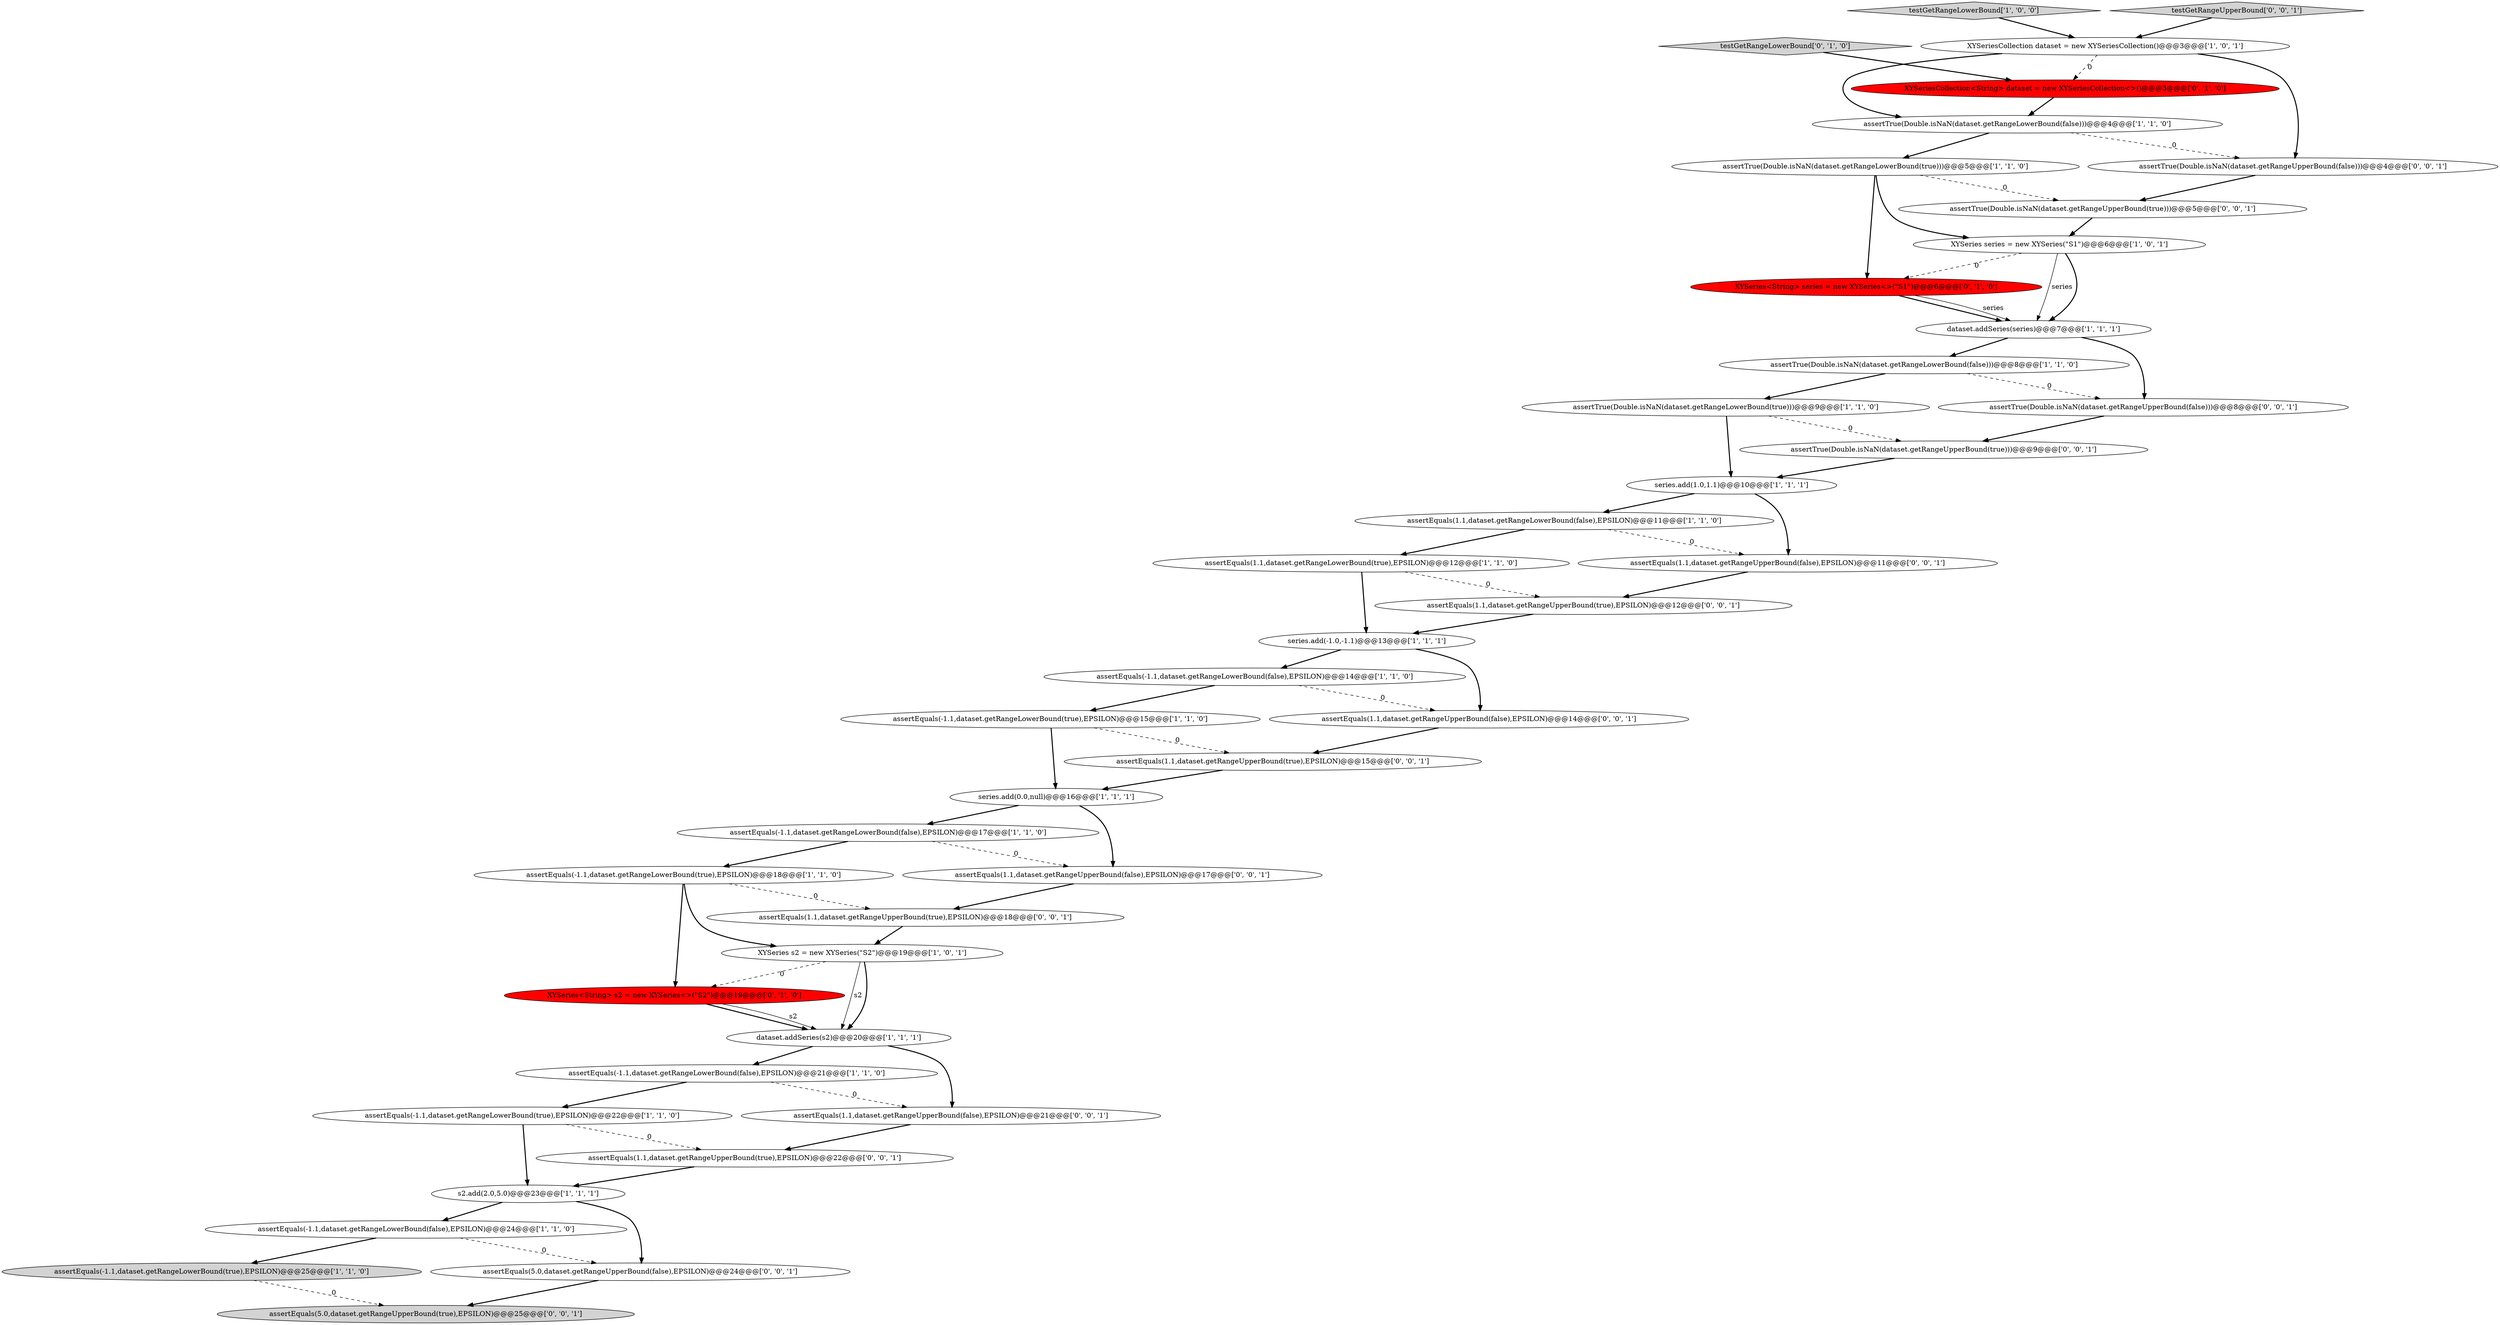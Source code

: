 digraph {
34 [style = filled, label = "assertTrue(Double.isNaN(dataset.getRangeUpperBound(false)))@@@4@@@['0', '0', '1']", fillcolor = white, shape = ellipse image = "AAA0AAABBB3BBB"];
18 [style = filled, label = "dataset.addSeries(s2)@@@20@@@['1', '1', '1']", fillcolor = white, shape = ellipse image = "AAA0AAABBB1BBB"];
21 [style = filled, label = "series.add(0.0,null)@@@16@@@['1', '1', '1']", fillcolor = white, shape = ellipse image = "AAA0AAABBB1BBB"];
28 [style = filled, label = "assertTrue(Double.isNaN(dataset.getRangeUpperBound(false)))@@@8@@@['0', '0', '1']", fillcolor = white, shape = ellipse image = "AAA0AAABBB3BBB"];
29 [style = filled, label = "assertEquals(1.1,dataset.getRangeUpperBound(true),EPSILON)@@@12@@@['0', '0', '1']", fillcolor = white, shape = ellipse image = "AAA0AAABBB3BBB"];
4 [style = filled, label = "assertEquals(-1.1,dataset.getRangeLowerBound(true),EPSILON)@@@18@@@['1', '1', '0']", fillcolor = white, shape = ellipse image = "AAA0AAABBB1BBB"];
14 [style = filled, label = "testGetRangeLowerBound['1', '0', '0']", fillcolor = lightgray, shape = diamond image = "AAA0AAABBB1BBB"];
0 [style = filled, label = "XYSeriesCollection dataset = new XYSeriesCollection()@@@3@@@['1', '0', '1']", fillcolor = white, shape = ellipse image = "AAA0AAABBB1BBB"];
19 [style = filled, label = "XYSeries series = new XYSeries(\"S1\")@@@6@@@['1', '0', '1']", fillcolor = white, shape = ellipse image = "AAA0AAABBB1BBB"];
16 [style = filled, label = "assertEquals(-1.1,dataset.getRangeLowerBound(true),EPSILON)@@@22@@@['1', '1', '0']", fillcolor = white, shape = ellipse image = "AAA0AAABBB1BBB"];
15 [style = filled, label = "assertEquals(-1.1,dataset.getRangeLowerBound(false),EPSILON)@@@17@@@['1', '1', '0']", fillcolor = white, shape = ellipse image = "AAA0AAABBB1BBB"];
22 [style = filled, label = "assertEquals(-1.1,dataset.getRangeLowerBound(true),EPSILON)@@@15@@@['1', '1', '0']", fillcolor = white, shape = ellipse image = "AAA0AAABBB1BBB"];
27 [style = filled, label = "XYSeries<String> series = new XYSeries<>(\"S1\")@@@6@@@['0', '1', '0']", fillcolor = red, shape = ellipse image = "AAA1AAABBB2BBB"];
32 [style = filled, label = "testGetRangeUpperBound['0', '0', '1']", fillcolor = lightgray, shape = diamond image = "AAA0AAABBB3BBB"];
13 [style = filled, label = "series.add(1.0,1.1)@@@10@@@['1', '1', '1']", fillcolor = white, shape = ellipse image = "AAA0AAABBB1BBB"];
11 [style = filled, label = "series.add(-1.0,-1.1)@@@13@@@['1', '1', '1']", fillcolor = white, shape = ellipse image = "AAA0AAABBB1BBB"];
38 [style = filled, label = "assertEquals(1.1,dataset.getRangeUpperBound(true),EPSILON)@@@18@@@['0', '0', '1']", fillcolor = white, shape = ellipse image = "AAA0AAABBB3BBB"];
33 [style = filled, label = "assertEquals(1.1,dataset.getRangeUpperBound(false),EPSILON)@@@21@@@['0', '0', '1']", fillcolor = white, shape = ellipse image = "AAA0AAABBB3BBB"];
26 [style = filled, label = "testGetRangeLowerBound['0', '1', '0']", fillcolor = lightgray, shape = diamond image = "AAA0AAABBB2BBB"];
35 [style = filled, label = "assertEquals(1.1,dataset.getRangeUpperBound(true),EPSILON)@@@15@@@['0', '0', '1']", fillcolor = white, shape = ellipse image = "AAA0AAABBB3BBB"];
37 [style = filled, label = "assertEquals(5.0,dataset.getRangeUpperBound(true),EPSILON)@@@25@@@['0', '0', '1']", fillcolor = lightgray, shape = ellipse image = "AAA0AAABBB3BBB"];
17 [style = filled, label = "assertTrue(Double.isNaN(dataset.getRangeLowerBound(false)))@@@4@@@['1', '1', '0']", fillcolor = white, shape = ellipse image = "AAA0AAABBB1BBB"];
5 [style = filled, label = "assertEquals(-1.1,dataset.getRangeLowerBound(false),EPSILON)@@@24@@@['1', '1', '0']", fillcolor = white, shape = ellipse image = "AAA0AAABBB1BBB"];
1 [style = filled, label = "assertTrue(Double.isNaN(dataset.getRangeLowerBound(true)))@@@9@@@['1', '1', '0']", fillcolor = white, shape = ellipse image = "AAA0AAABBB1BBB"];
20 [style = filled, label = "XYSeries s2 = new XYSeries(\"S2\")@@@19@@@['1', '0', '1']", fillcolor = white, shape = ellipse image = "AAA0AAABBB1BBB"];
2 [style = filled, label = "assertEquals(-1.1,dataset.getRangeLowerBound(false),EPSILON)@@@14@@@['1', '1', '0']", fillcolor = white, shape = ellipse image = "AAA0AAABBB1BBB"];
12 [style = filled, label = "s2.add(2.0,5.0)@@@23@@@['1', '1', '1']", fillcolor = white, shape = ellipse image = "AAA0AAABBB1BBB"];
42 [style = filled, label = "assertTrue(Double.isNaN(dataset.getRangeUpperBound(true)))@@@5@@@['0', '0', '1']", fillcolor = white, shape = ellipse image = "AAA0AAABBB3BBB"];
8 [style = filled, label = "assertTrue(Double.isNaN(dataset.getRangeLowerBound(false)))@@@8@@@['1', '1', '0']", fillcolor = white, shape = ellipse image = "AAA0AAABBB1BBB"];
41 [style = filled, label = "assertEquals(5.0,dataset.getRangeUpperBound(false),EPSILON)@@@24@@@['0', '0', '1']", fillcolor = white, shape = ellipse image = "AAA0AAABBB3BBB"];
10 [style = filled, label = "assertEquals(1.1,dataset.getRangeLowerBound(false),EPSILON)@@@11@@@['1', '1', '0']", fillcolor = white, shape = ellipse image = "AAA0AAABBB1BBB"];
6 [style = filled, label = "assertTrue(Double.isNaN(dataset.getRangeLowerBound(true)))@@@5@@@['1', '1', '0']", fillcolor = white, shape = ellipse image = "AAA0AAABBB1BBB"];
30 [style = filled, label = "assertEquals(1.1,dataset.getRangeUpperBound(true),EPSILON)@@@22@@@['0', '0', '1']", fillcolor = white, shape = ellipse image = "AAA0AAABBB3BBB"];
3 [style = filled, label = "assertEquals(-1.1,dataset.getRangeLowerBound(false),EPSILON)@@@21@@@['1', '1', '0']", fillcolor = white, shape = ellipse image = "AAA0AAABBB1BBB"];
31 [style = filled, label = "assertEquals(1.1,dataset.getRangeUpperBound(false),EPSILON)@@@17@@@['0', '0', '1']", fillcolor = white, shape = ellipse image = "AAA0AAABBB3BBB"];
9 [style = filled, label = "assertEquals(1.1,dataset.getRangeLowerBound(true),EPSILON)@@@12@@@['1', '1', '0']", fillcolor = white, shape = ellipse image = "AAA0AAABBB1BBB"];
7 [style = filled, label = "assertEquals(-1.1,dataset.getRangeLowerBound(true),EPSILON)@@@25@@@['1', '1', '0']", fillcolor = lightgray, shape = ellipse image = "AAA0AAABBB1BBB"];
24 [style = filled, label = "XYSeries<String> s2 = new XYSeries<>(\"S2\")@@@19@@@['0', '1', '0']", fillcolor = red, shape = ellipse image = "AAA1AAABBB2BBB"];
36 [style = filled, label = "assertEquals(1.1,dataset.getRangeUpperBound(false),EPSILON)@@@14@@@['0', '0', '1']", fillcolor = white, shape = ellipse image = "AAA0AAABBB3BBB"];
25 [style = filled, label = "XYSeriesCollection<String> dataset = new XYSeriesCollection<>()@@@3@@@['0', '1', '0']", fillcolor = red, shape = ellipse image = "AAA1AAABBB2BBB"];
40 [style = filled, label = "assertTrue(Double.isNaN(dataset.getRangeUpperBound(true)))@@@9@@@['0', '0', '1']", fillcolor = white, shape = ellipse image = "AAA0AAABBB3BBB"];
39 [style = filled, label = "assertEquals(1.1,dataset.getRangeUpperBound(false),EPSILON)@@@11@@@['0', '0', '1']", fillcolor = white, shape = ellipse image = "AAA0AAABBB3BBB"];
23 [style = filled, label = "dataset.addSeries(series)@@@7@@@['1', '1', '1']", fillcolor = white, shape = ellipse image = "AAA0AAABBB1BBB"];
13->10 [style = bold, label=""];
19->23 [style = solid, label="series"];
19->27 [style = dashed, label="0"];
18->3 [style = bold, label=""];
38->20 [style = bold, label=""];
4->24 [style = bold, label=""];
28->40 [style = bold, label=""];
9->11 [style = bold, label=""];
12->5 [style = bold, label=""];
17->34 [style = dashed, label="0"];
17->6 [style = bold, label=""];
10->39 [style = dashed, label="0"];
4->38 [style = dashed, label="0"];
3->33 [style = dashed, label="0"];
0->17 [style = bold, label=""];
21->15 [style = bold, label=""];
32->0 [style = bold, label=""];
26->25 [style = bold, label=""];
18->33 [style = bold, label=""];
41->37 [style = bold, label=""];
22->21 [style = bold, label=""];
6->42 [style = dashed, label="0"];
13->39 [style = bold, label=""];
31->38 [style = bold, label=""];
34->42 [style = bold, label=""];
6->19 [style = bold, label=""];
20->18 [style = solid, label="s2"];
3->16 [style = bold, label=""];
23->8 [style = bold, label=""];
8->28 [style = dashed, label="0"];
40->13 [style = bold, label=""];
24->18 [style = bold, label=""];
25->17 [style = bold, label=""];
1->13 [style = bold, label=""];
11->36 [style = bold, label=""];
11->2 [style = bold, label=""];
35->21 [style = bold, label=""];
1->40 [style = dashed, label="0"];
12->41 [style = bold, label=""];
23->28 [style = bold, label=""];
20->18 [style = bold, label=""];
8->1 [style = bold, label=""];
0->34 [style = bold, label=""];
6->27 [style = bold, label=""];
30->12 [style = bold, label=""];
21->31 [style = bold, label=""];
9->29 [style = dashed, label="0"];
0->25 [style = dashed, label="0"];
14->0 [style = bold, label=""];
2->36 [style = dashed, label="0"];
16->30 [style = dashed, label="0"];
20->24 [style = dashed, label="0"];
24->18 [style = solid, label="s2"];
19->23 [style = bold, label=""];
4->20 [style = bold, label=""];
15->4 [style = bold, label=""];
15->31 [style = dashed, label="0"];
33->30 [style = bold, label=""];
5->7 [style = bold, label=""];
7->37 [style = dashed, label="0"];
27->23 [style = bold, label=""];
10->9 [style = bold, label=""];
36->35 [style = bold, label=""];
2->22 [style = bold, label=""];
27->23 [style = solid, label="series"];
16->12 [style = bold, label=""];
5->41 [style = dashed, label="0"];
29->11 [style = bold, label=""];
42->19 [style = bold, label=""];
39->29 [style = bold, label=""];
22->35 [style = dashed, label="0"];
}
